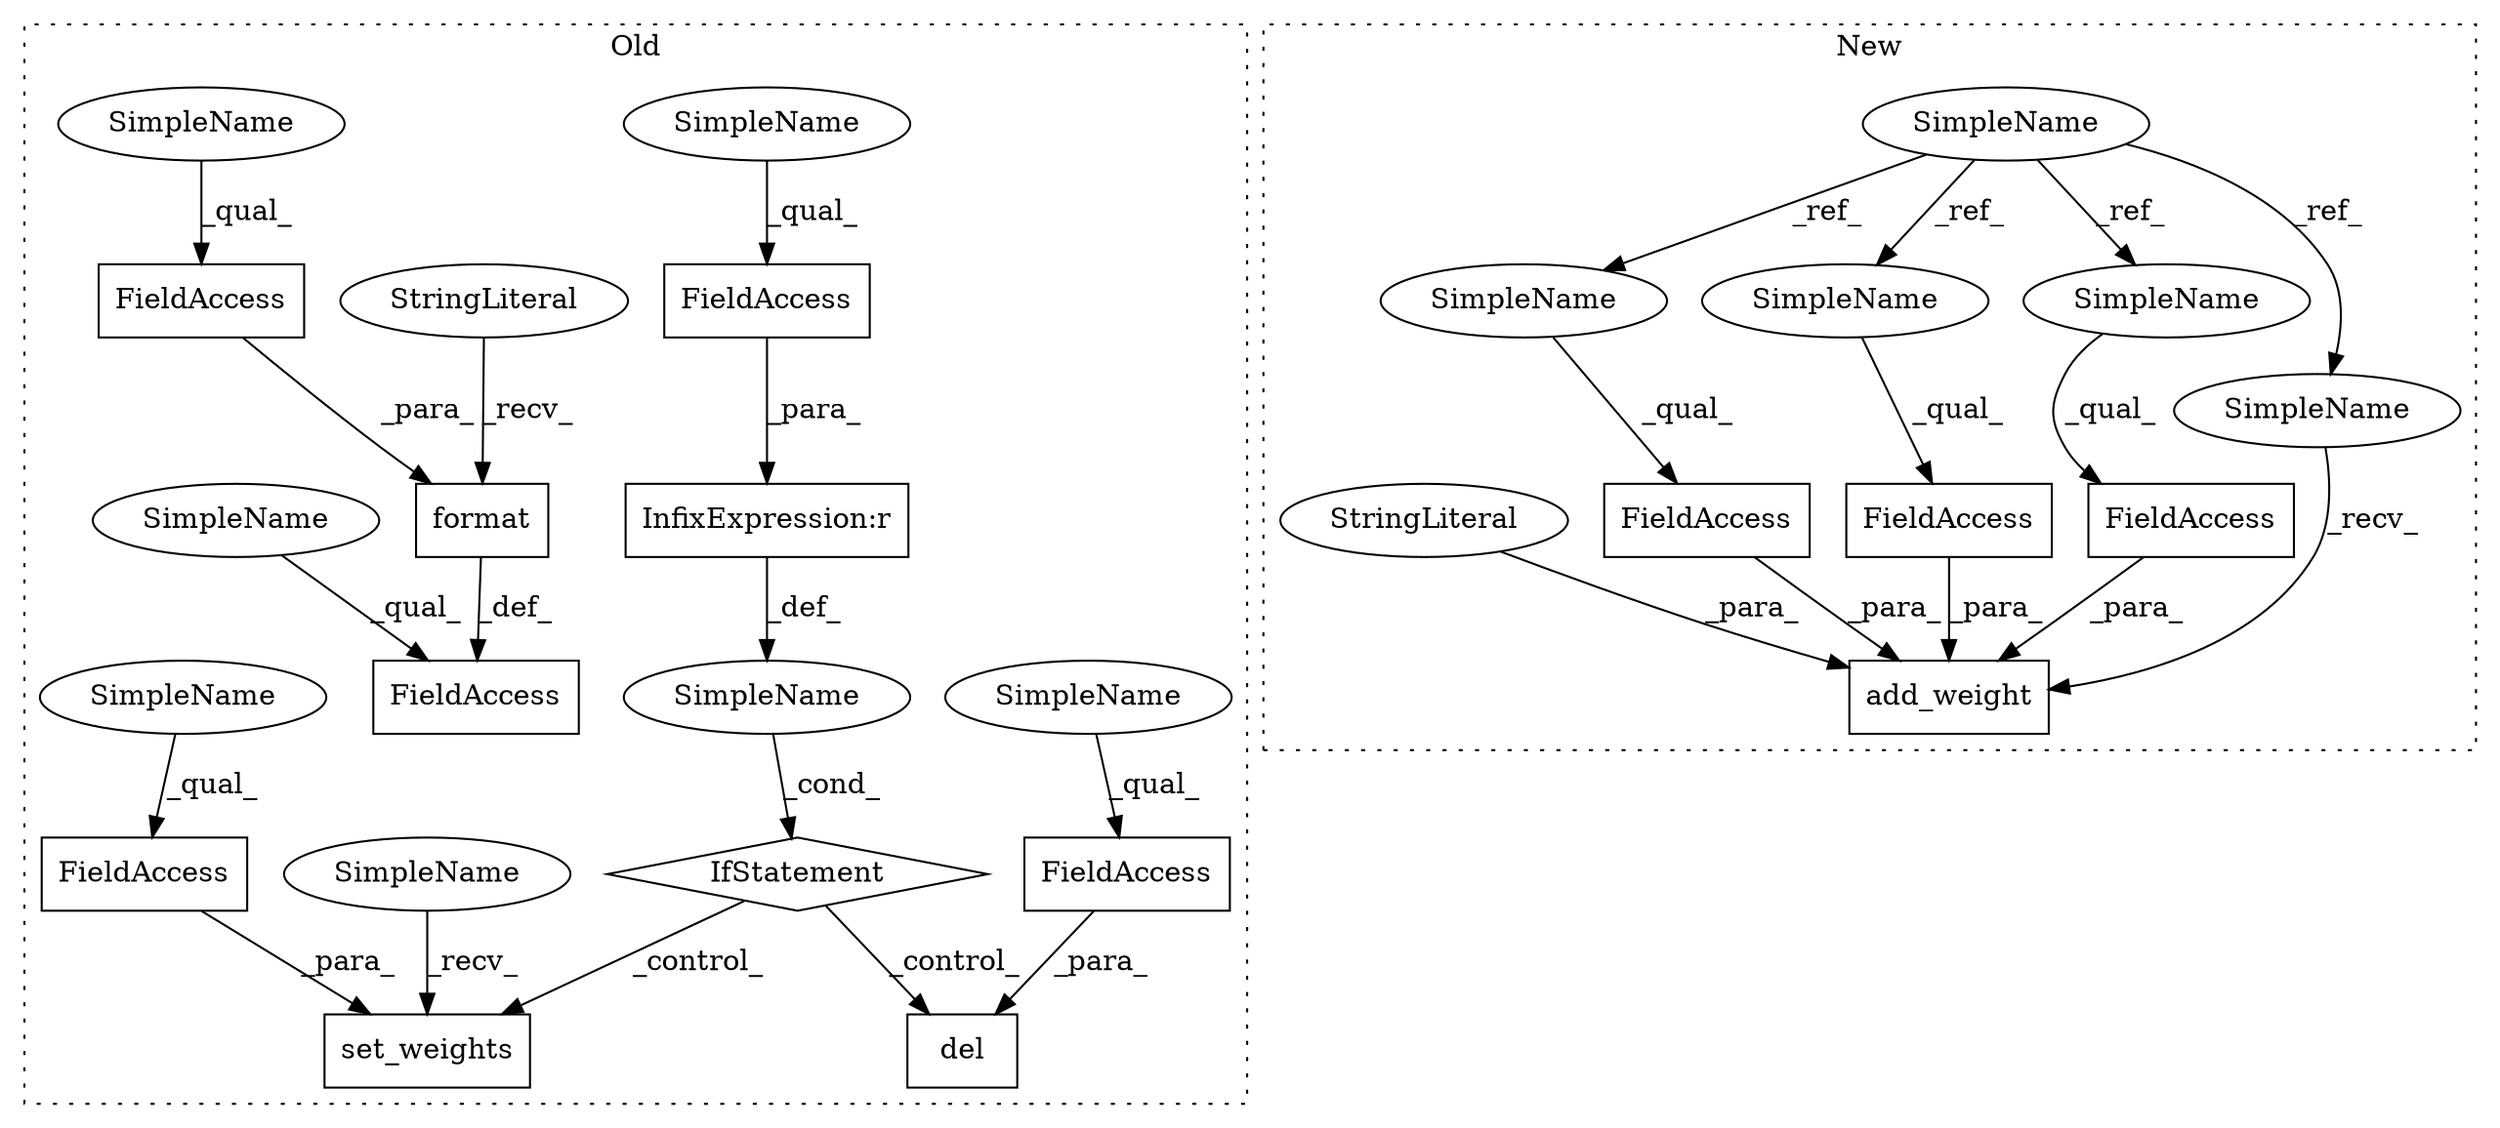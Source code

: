digraph G {
subgraph cluster0 {
1 [label="format" a="32" s="8323,8339" l="7,1" shape="box"];
3 [label="FieldAccess" a="22" s="8239" l="6" shape="box"];
5 [label="set_weights" a="32" s="8470,8502" l="12,1" shape="box"];
6 [label="SimpleName" a="42" s="" l="" shape="ellipse"];
7 [label="del" a="32" s="8511,8535" l="4,1" shape="box"];
8 [label="FieldAccess" a="22" s="8515" l="20" shape="box"];
10 [label="FieldAccess" a="22" s="8330" l="9" shape="box"];
11 [label="FieldAccess" a="22" s="8427" l="20" shape="box"];
13 [label="FieldAccess" a="22" s="8482" l="20" shape="box"];
15 [label="IfStatement" a="25" s="8423,8455" l="4,2" shape="diamond"];
17 [label="StringLiteral" a="45" s="8316" l="6" shape="ellipse"];
18 [label="InfixExpression:r" a="27" s="8447" l="4" shape="box"];
23 [label="SimpleName" a="42" s="8330" l="4" shape="ellipse"];
24 [label="SimpleName" a="42" s="8515" l="4" shape="ellipse"];
25 [label="SimpleName" a="42" s="8465" l="4" shape="ellipse"];
26 [label="SimpleName" a="42" s="8427" l="4" shape="ellipse"];
27 [label="SimpleName" a="42" s="8239" l="4" shape="ellipse"];
28 [label="SimpleName" a="42" s="8482" l="4" shape="ellipse"];
label = "Old";
style="dotted";
}
subgraph cluster1 {
2 [label="add_weight" a="32" s="14468,14600" l="11,1" shape="box"];
4 [label="SimpleName" a="42" s="13379" l="4" shape="ellipse"];
9 [label="FieldAccess" a="22" s="14575" l="25" shape="box"];
12 [label="FieldAccess" a="22" s="14502" l="26" shape="box"];
14 [label="FieldAccess" a="22" s="14548" l="26" shape="box"];
16 [label="StringLiteral" a="45" s="14529" l="18" shape="ellipse"];
19 [label="SimpleName" a="42" s="14502" l="4" shape="ellipse"];
20 [label="SimpleName" a="42" s="14548" l="4" shape="ellipse"];
21 [label="SimpleName" a="42" s="14575" l="4" shape="ellipse"];
22 [label="SimpleName" a="42" s="14463" l="4" shape="ellipse"];
label = "New";
style="dotted";
}
1 -> 3 [label="_def_"];
4 -> 19 [label="_ref_"];
4 -> 21 [label="_ref_"];
4 -> 20 [label="_ref_"];
4 -> 22 [label="_ref_"];
6 -> 15 [label="_cond_"];
8 -> 7 [label="_para_"];
9 -> 2 [label="_para_"];
10 -> 1 [label="_para_"];
11 -> 18 [label="_para_"];
12 -> 2 [label="_para_"];
13 -> 5 [label="_para_"];
14 -> 2 [label="_para_"];
15 -> 5 [label="_control_"];
15 -> 7 [label="_control_"];
16 -> 2 [label="_para_"];
17 -> 1 [label="_recv_"];
18 -> 6 [label="_def_"];
19 -> 12 [label="_qual_"];
20 -> 14 [label="_qual_"];
21 -> 9 [label="_qual_"];
22 -> 2 [label="_recv_"];
23 -> 10 [label="_qual_"];
24 -> 8 [label="_qual_"];
25 -> 5 [label="_recv_"];
26 -> 11 [label="_qual_"];
27 -> 3 [label="_qual_"];
28 -> 13 [label="_qual_"];
}